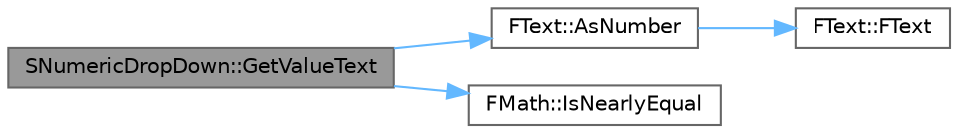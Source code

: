 digraph "SNumericDropDown::GetValueText"
{
 // INTERACTIVE_SVG=YES
 // LATEX_PDF_SIZE
  bgcolor="transparent";
  edge [fontname=Helvetica,fontsize=10,labelfontname=Helvetica,labelfontsize=10];
  node [fontname=Helvetica,fontsize=10,shape=box,height=0.2,width=0.4];
  rankdir="LR";
  Node1 [id="Node000001",label="SNumericDropDown::GetValueText",height=0.2,width=0.4,color="gray40", fillcolor="grey60", style="filled", fontcolor="black",tooltip=" "];
  Node1 -> Node2 [id="edge1_Node000001_Node000002",color="steelblue1",style="solid",tooltip=" "];
  Node2 [id="Node000002",label="FText::AsNumber",height=0.2,width=0.4,color="grey40", fillcolor="white", style="filled",URL="$d0/dcb/classFText.html#a5fd37ac92e085ef4f2b7ed1894be5baa",tooltip="Generate an FText that represents the passed number in the current culture."];
  Node2 -> Node3 [id="edge2_Node000002_Node000003",color="steelblue1",style="solid",tooltip=" "];
  Node3 [id="Node000003",label="FText::FText",height=0.2,width=0.4,color="grey40", fillcolor="white", style="filled",URL="$d0/dcb/classFText.html#aed2543585ee29658b23f660d8108334c",tooltip=" "];
  Node1 -> Node4 [id="edge3_Node000001_Node000004",color="steelblue1",style="solid",tooltip=" "];
  Node4 [id="Node000004",label="FMath::IsNearlyEqual",height=0.2,width=0.4,color="grey40", fillcolor="white", style="filled",URL="$dc/d20/structFMath.html#ae8c3d4ef867662795d84488ee590bcbd",tooltip="Checks if two floating point numbers are nearly equal."];
}
